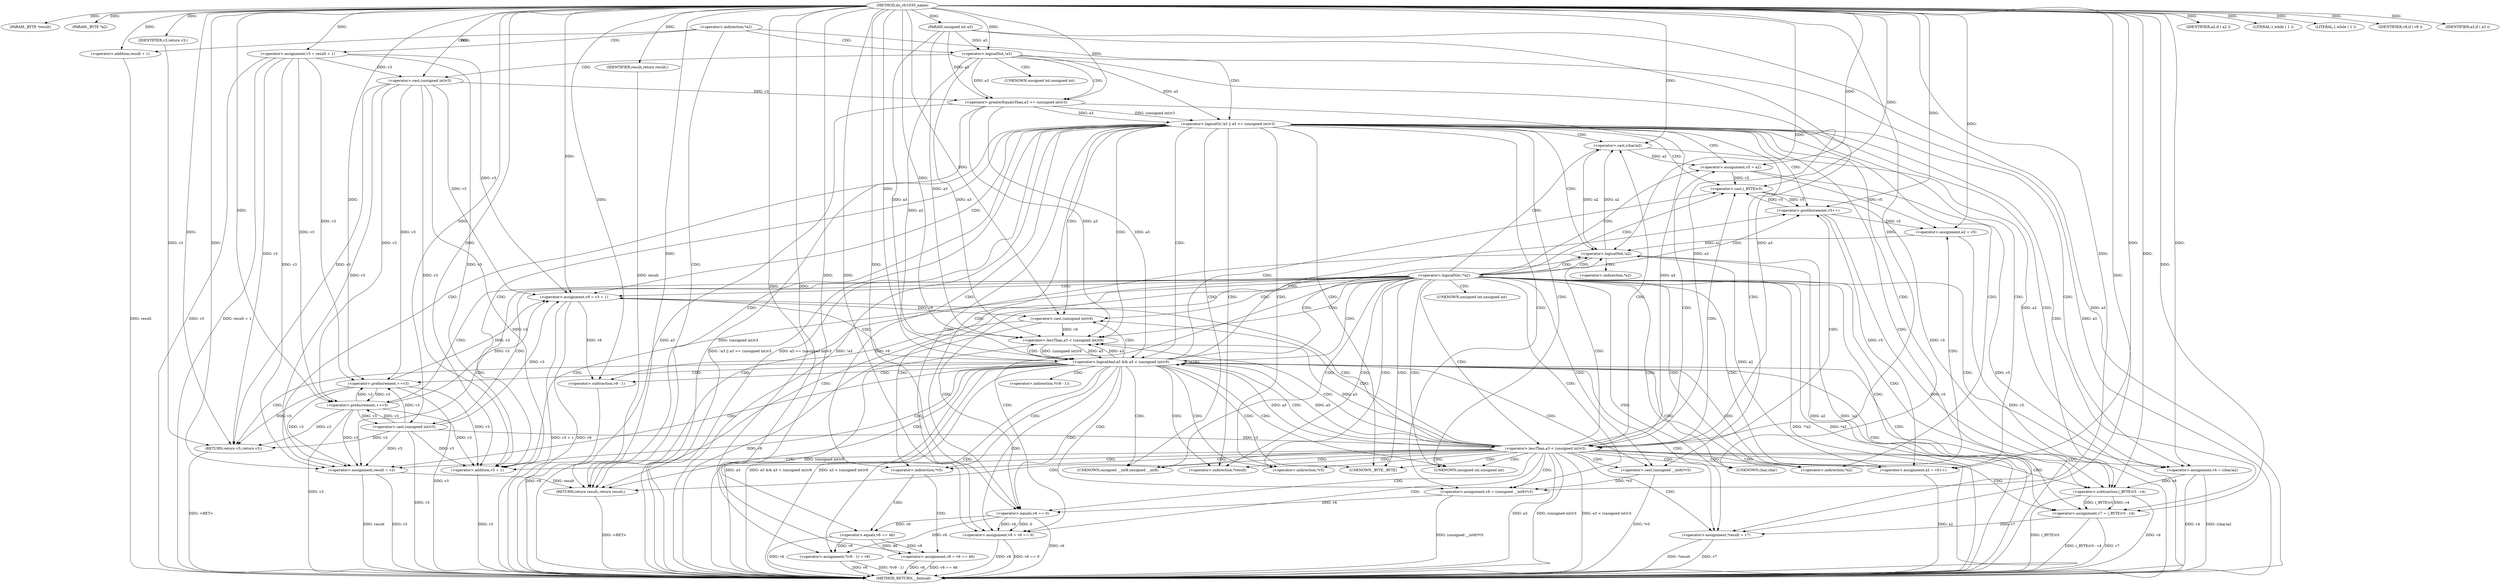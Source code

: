 digraph do_rfc1035_name {  
"1000108" [label = "(METHOD,do_rfc1035_name)" ]
"1000248" [label = "(METHOD_RETURN,__fastcall)" ]
"1000109" [label = "(PARAM,_BYTE *result)" ]
"1000110" [label = "(PARAM,_BYTE *a2)" ]
"1000111" [label = "(PARAM,unsigned int a3)" ]
"1000121" [label = "(IDENTIFIER,a2,if ( a2 ))" ]
"1000127" [label = "(<operator>.assignment,v3 = result + 1)" ]
"1000129" [label = "(<operator>.addition,result + 1)" ]
"1000133" [label = "(<operator>.logicalOr,!a3 || a3 >= (unsigned int)v3)" ]
"1000134" [label = "(<operator>.logicalNot,!a3)" ]
"1000136" [label = "(<operator>.greaterEqualsThan,a3 >= (unsigned int)v3)" ]
"1000138" [label = "(<operator>.cast,(unsigned int)v3)" ]
"1000143" [label = "(LITERAL,1,while ( 1 ))" ]
"1000145" [label = "(<operator>.assignment,v4 = (char)a2)" ]
"1000147" [label = "(<operator>.cast,(char)a2)" ]
"1000150" [label = "(<operator>.assignment,v5 = a2)" ]
"1000154" [label = "(LITERAL,1,while ( 1 ))" ]
"1000156" [label = "(<operator>.assignment,v6 = (unsigned __int8)*v5)" ]
"1000158" [label = "(<operator>.cast,(unsigned __int8)*v5)" ]
"1000162" [label = "(<operator>.assignment,v7 = (_BYTE)v5 - v4)" ]
"1000164" [label = "(<operator>.subtraction,(_BYTE)v5 - v4)" ]
"1000165" [label = "(<operator>.cast,(_BYTE)v5)" ]
"1000169" [label = "(<operator>.assignment,v8 = v6 == 0)" ]
"1000171" [label = "(<operator>.equals,v6 == 0)" ]
"1000177" [label = "(<operator>.assignment,v8 = v6 == 46)" ]
"1000179" [label = "(<operator>.equals,v6 == 46)" ]
"1000182" [label = "(<operator>.assignment,a2 = v5++)" ]
"1000184" [label = "(<operator>.postIncrement,v5++)" ]
"1000187" [label = "(IDENTIFIER,v8,if ( v8 ))" ]
"1000189" [label = "(<operator>.assignment,v9 = v3 + 1)" ]
"1000191" [label = "(<operator>.addition,v3 + 1)" ]
"1000195" [label = "(<operator>.logicalAnd,a3 && a3 < (unsigned int)v9)" ]
"1000197" [label = "(<operator>.lessThan,a3 < (unsigned int)v9)" ]
"1000199" [label = "(<operator>.cast,(unsigned int)v9)" ]
"1000202" [label = "(RETURN,return v3;,return v3;)" ]
"1000203" [label = "(IDENTIFIER,v3,return v3;)" ]
"1000204" [label = "(<operator>.preIncrement,++v3)" ]
"1000206" [label = "(<operator>.assignment,*(v9 - 1) = v6)" ]
"1000208" [label = "(<operator>.subtraction,v9 - 1)" ]
"1000212" [label = "(<operator>.assignment,*result = v7)" ]
"1000219" [label = "(<operator>.assignment,a2 = v5)" ]
"1000222" [label = "(<operator>.assignment,result = v3)" ]
"1000226" [label = "(<operator>.logicalNot,!a2)" ]
"1000230" [label = "(<operator>.logicalNot,!*a2)" ]
"1000234" [label = "(<operator>.preIncrement,++v3)" ]
"1000237" [label = "(IDENTIFIER,a3,if ( a3 ))" ]
"1000240" [label = "(<operator>.lessThan,a3 < (unsigned int)v3)" ]
"1000242" [label = "(<operator>.cast,(unsigned int)v3)" ]
"1000246" [label = "(RETURN,return result;,return result;)" ]
"1000247" [label = "(IDENTIFIER,result,return result;)" ]
"1000124" [label = "(<operator>.indirection,*a2)" ]
"1000139" [label = "(UNKNOWN,unsigned int,unsigned int)" ]
"1000148" [label = "(UNKNOWN,char,char)" ]
"1000159" [label = "(UNKNOWN,unsigned __int8,unsigned __int8)" ]
"1000160" [label = "(<operator>.indirection,*v5)" ]
"1000166" [label = "(UNKNOWN,_BYTE,_BYTE)" ]
"1000175" [label = "(<operator>.indirection,*v5)" ]
"1000200" [label = "(UNKNOWN,unsigned int,unsigned int)" ]
"1000207" [label = "(<operator>.indirection,*(v9 - 1))" ]
"1000213" [label = "(<operator>.indirection,*result)" ]
"1000217" [label = "(<operator>.indirection,*a2)" ]
"1000231" [label = "(<operator>.indirection,*a2)" ]
"1000243" [label = "(UNKNOWN,unsigned int,unsigned int)" ]
  "1000202" -> "1000248"  [ label = "DDG: <RET>"] 
  "1000133" -> "1000248"  [ label = "DDG: a3 >= (unsigned int)v3"] 
  "1000136" -> "1000248"  [ label = "DDG: (unsigned int)v3"] 
  "1000169" -> "1000248"  [ label = "DDG: v8"] 
  "1000230" -> "1000248"  [ label = "DDG: *a2"] 
  "1000127" -> "1000248"  [ label = "DDG: result + 1"] 
  "1000162" -> "1000248"  [ label = "DDG: (_BYTE)v5 - v4"] 
  "1000204" -> "1000248"  [ label = "DDG: v3"] 
  "1000127" -> "1000248"  [ label = "DDG: v3"] 
  "1000189" -> "1000248"  [ label = "DDG: v3 + 1"] 
  "1000197" -> "1000248"  [ label = "DDG: (unsigned int)v9"] 
  "1000162" -> "1000248"  [ label = "DDG: v7"] 
  "1000222" -> "1000248"  [ label = "DDG: result"] 
  "1000242" -> "1000248"  [ label = "DDG: v3"] 
  "1000212" -> "1000248"  [ label = "DDG: *result"] 
  "1000177" -> "1000248"  [ label = "DDG: v8"] 
  "1000230" -> "1000248"  [ label = "DDG: !*a2"] 
  "1000206" -> "1000248"  [ label = "DDG: v6"] 
  "1000219" -> "1000248"  [ label = "DDG: v5"] 
  "1000129" -> "1000248"  [ label = "DDG: result"] 
  "1000136" -> "1000248"  [ label = "DDG: a3"] 
  "1000133" -> "1000248"  [ label = "DDG: !a3"] 
  "1000226" -> "1000248"  [ label = "DDG: a2"] 
  "1000226" -> "1000248"  [ label = "DDG: !a2"] 
  "1000240" -> "1000248"  [ label = "DDG: a3"] 
  "1000182" -> "1000248"  [ label = "DDG: a2"] 
  "1000133" -> "1000248"  [ label = "DDG: !a3 || a3 >= (unsigned int)v3"] 
  "1000222" -> "1000248"  [ label = "DDG: v3"] 
  "1000179" -> "1000248"  [ label = "DDG: v6"] 
  "1000145" -> "1000248"  [ label = "DDG: (char)a2"] 
  "1000156" -> "1000248"  [ label = "DDG: (unsigned __int8)*v5"] 
  "1000189" -> "1000248"  [ label = "DDG: v9"] 
  "1000212" -> "1000248"  [ label = "DDG: v7"] 
  "1000184" -> "1000248"  [ label = "DDG: v5"] 
  "1000206" -> "1000248"  [ label = "DDG: *(v9 - 1)"] 
  "1000169" -> "1000248"  [ label = "DDG: v6 == 0"] 
  "1000208" -> "1000248"  [ label = "DDG: v9"] 
  "1000134" -> "1000248"  [ label = "DDG: a3"] 
  "1000191" -> "1000248"  [ label = "DDG: v3"] 
  "1000199" -> "1000248"  [ label = "DDG: v9"] 
  "1000240" -> "1000248"  [ label = "DDG: (unsigned int)v3"] 
  "1000177" -> "1000248"  [ label = "DDG: v6 == 46"] 
  "1000195" -> "1000248"  [ label = "DDG: a3"] 
  "1000138" -> "1000248"  [ label = "DDG: v3"] 
  "1000158" -> "1000248"  [ label = "DDG: *v5"] 
  "1000111" -> "1000248"  [ label = "DDG: a3"] 
  "1000195" -> "1000248"  [ label = "DDG: a3 && a3 < (unsigned int)v9"] 
  "1000171" -> "1000248"  [ label = "DDG: v6"] 
  "1000195" -> "1000248"  [ label = "DDG: a3 < (unsigned int)v9"] 
  "1000145" -> "1000248"  [ label = "DDG: v4"] 
  "1000240" -> "1000248"  [ label = "DDG: a3 < (unsigned int)v3"] 
  "1000164" -> "1000248"  [ label = "DDG: v4"] 
  "1000164" -> "1000248"  [ label = "DDG: (_BYTE)v5"] 
  "1000234" -> "1000248"  [ label = "DDG: v3"] 
  "1000150" -> "1000248"  [ label = "DDG: v5"] 
  "1000246" -> "1000248"  [ label = "DDG: <RET>"] 
  "1000108" -> "1000109"  [ label = "DDG: "] 
  "1000108" -> "1000110"  [ label = "DDG: "] 
  "1000108" -> "1000111"  [ label = "DDG: "] 
  "1000108" -> "1000121"  [ label = "DDG: "] 
  "1000108" -> "1000127"  [ label = "DDG: "] 
  "1000108" -> "1000129"  [ label = "DDG: "] 
  "1000134" -> "1000133"  [ label = "DDG: a3"] 
  "1000111" -> "1000134"  [ label = "DDG: a3"] 
  "1000108" -> "1000134"  [ label = "DDG: "] 
  "1000136" -> "1000133"  [ label = "DDG: a3"] 
  "1000136" -> "1000133"  [ label = "DDG: (unsigned int)v3"] 
  "1000134" -> "1000136"  [ label = "DDG: a3"] 
  "1000111" -> "1000136"  [ label = "DDG: a3"] 
  "1000108" -> "1000136"  [ label = "DDG: "] 
  "1000138" -> "1000136"  [ label = "DDG: v3"] 
  "1000127" -> "1000138"  [ label = "DDG: v3"] 
  "1000108" -> "1000138"  [ label = "DDG: "] 
  "1000108" -> "1000143"  [ label = "DDG: "] 
  "1000147" -> "1000145"  [ label = "DDG: a2"] 
  "1000108" -> "1000145"  [ label = "DDG: "] 
  "1000226" -> "1000147"  [ label = "DDG: a2"] 
  "1000108" -> "1000147"  [ label = "DDG: "] 
  "1000147" -> "1000150"  [ label = "DDG: a2"] 
  "1000108" -> "1000150"  [ label = "DDG: "] 
  "1000108" -> "1000154"  [ label = "DDG: "] 
  "1000158" -> "1000156"  [ label = "DDG: *v5"] 
  "1000108" -> "1000156"  [ label = "DDG: "] 
  "1000164" -> "1000162"  [ label = "DDG: (_BYTE)v5"] 
  "1000164" -> "1000162"  [ label = "DDG: v4"] 
  "1000108" -> "1000162"  [ label = "DDG: "] 
  "1000165" -> "1000164"  [ label = "DDG: v5"] 
  "1000184" -> "1000165"  [ label = "DDG: v5"] 
  "1000150" -> "1000165"  [ label = "DDG: v5"] 
  "1000108" -> "1000165"  [ label = "DDG: "] 
  "1000145" -> "1000164"  [ label = "DDG: v4"] 
  "1000108" -> "1000164"  [ label = "DDG: "] 
  "1000171" -> "1000169"  [ label = "DDG: v6"] 
  "1000171" -> "1000169"  [ label = "DDG: 0"] 
  "1000108" -> "1000169"  [ label = "DDG: "] 
  "1000156" -> "1000171"  [ label = "DDG: v6"] 
  "1000108" -> "1000171"  [ label = "DDG: "] 
  "1000179" -> "1000177"  [ label = "DDG: v6"] 
  "1000179" -> "1000177"  [ label = "DDG: 46"] 
  "1000108" -> "1000177"  [ label = "DDG: "] 
  "1000171" -> "1000179"  [ label = "DDG: v6"] 
  "1000108" -> "1000179"  [ label = "DDG: "] 
  "1000108" -> "1000182"  [ label = "DDG: "] 
  "1000184" -> "1000182"  [ label = "DDG: v5"] 
  "1000165" -> "1000184"  [ label = "DDG: v5"] 
  "1000108" -> "1000184"  [ label = "DDG: "] 
  "1000108" -> "1000187"  [ label = "DDG: "] 
  "1000242" -> "1000189"  [ label = "DDG: v3"] 
  "1000138" -> "1000189"  [ label = "DDG: v3"] 
  "1000234" -> "1000189"  [ label = "DDG: v3"] 
  "1000204" -> "1000189"  [ label = "DDG: v3"] 
  "1000127" -> "1000189"  [ label = "DDG: v3"] 
  "1000108" -> "1000189"  [ label = "DDG: "] 
  "1000242" -> "1000191"  [ label = "DDG: v3"] 
  "1000138" -> "1000191"  [ label = "DDG: v3"] 
  "1000234" -> "1000191"  [ label = "DDG: v3"] 
  "1000204" -> "1000191"  [ label = "DDG: v3"] 
  "1000127" -> "1000191"  [ label = "DDG: v3"] 
  "1000108" -> "1000191"  [ label = "DDG: "] 
  "1000136" -> "1000195"  [ label = "DDG: a3"] 
  "1000240" -> "1000195"  [ label = "DDG: a3"] 
  "1000197" -> "1000195"  [ label = "DDG: a3"] 
  "1000134" -> "1000195"  [ label = "DDG: a3"] 
  "1000111" -> "1000195"  [ label = "DDG: a3"] 
  "1000108" -> "1000195"  [ label = "DDG: "] 
  "1000197" -> "1000195"  [ label = "DDG: (unsigned int)v9"] 
  "1000136" -> "1000197"  [ label = "DDG: a3"] 
  "1000240" -> "1000197"  [ label = "DDG: a3"] 
  "1000134" -> "1000197"  [ label = "DDG: a3"] 
  "1000195" -> "1000197"  [ label = "DDG: a3"] 
  "1000111" -> "1000197"  [ label = "DDG: a3"] 
  "1000108" -> "1000197"  [ label = "DDG: "] 
  "1000199" -> "1000197"  [ label = "DDG: v9"] 
  "1000189" -> "1000199"  [ label = "DDG: v9"] 
  "1000108" -> "1000199"  [ label = "DDG: "] 
  "1000203" -> "1000202"  [ label = "DDG: v3"] 
  "1000242" -> "1000202"  [ label = "DDG: v3"] 
  "1000138" -> "1000202"  [ label = "DDG: v3"] 
  "1000234" -> "1000202"  [ label = "DDG: v3"] 
  "1000204" -> "1000202"  [ label = "DDG: v3"] 
  "1000127" -> "1000202"  [ label = "DDG: v3"] 
  "1000108" -> "1000202"  [ label = "DDG: "] 
  "1000108" -> "1000203"  [ label = "DDG: "] 
  "1000108" -> "1000204"  [ label = "DDG: "] 
  "1000242" -> "1000204"  [ label = "DDG: v3"] 
  "1000138" -> "1000204"  [ label = "DDG: v3"] 
  "1000234" -> "1000204"  [ label = "DDG: v3"] 
  "1000127" -> "1000204"  [ label = "DDG: v3"] 
  "1000179" -> "1000206"  [ label = "DDG: v6"] 
  "1000171" -> "1000206"  [ label = "DDG: v6"] 
  "1000108" -> "1000206"  [ label = "DDG: "] 
  "1000189" -> "1000208"  [ label = "DDG: v9"] 
  "1000199" -> "1000208"  [ label = "DDG: v9"] 
  "1000108" -> "1000208"  [ label = "DDG: "] 
  "1000162" -> "1000212"  [ label = "DDG: v7"] 
  "1000108" -> "1000212"  [ label = "DDG: "] 
  "1000184" -> "1000219"  [ label = "DDG: v5"] 
  "1000150" -> "1000219"  [ label = "DDG: v5"] 
  "1000108" -> "1000219"  [ label = "DDG: "] 
  "1000242" -> "1000222"  [ label = "DDG: v3"] 
  "1000138" -> "1000222"  [ label = "DDG: v3"] 
  "1000234" -> "1000222"  [ label = "DDG: v3"] 
  "1000204" -> "1000222"  [ label = "DDG: v3"] 
  "1000127" -> "1000222"  [ label = "DDG: v3"] 
  "1000108" -> "1000222"  [ label = "DDG: "] 
  "1000219" -> "1000226"  [ label = "DDG: a2"] 
  "1000182" -> "1000226"  [ label = "DDG: a2"] 
  "1000108" -> "1000226"  [ label = "DDG: "] 
  "1000147" -> "1000226"  [ label = "DDG: a2"] 
  "1000108" -> "1000234"  [ label = "DDG: "] 
  "1000242" -> "1000234"  [ label = "DDG: v3"] 
  "1000138" -> "1000234"  [ label = "DDG: v3"] 
  "1000204" -> "1000234"  [ label = "DDG: v3"] 
  "1000127" -> "1000234"  [ label = "DDG: v3"] 
  "1000108" -> "1000237"  [ label = "DDG: "] 
  "1000136" -> "1000240"  [ label = "DDG: a3"] 
  "1000134" -> "1000240"  [ label = "DDG: a3"] 
  "1000195" -> "1000240"  [ label = "DDG: a3"] 
  "1000111" -> "1000240"  [ label = "DDG: a3"] 
  "1000108" -> "1000240"  [ label = "DDG: "] 
  "1000242" -> "1000240"  [ label = "DDG: v3"] 
  "1000234" -> "1000242"  [ label = "DDG: v3"] 
  "1000108" -> "1000242"  [ label = "DDG: "] 
  "1000247" -> "1000246"  [ label = "DDG: result"] 
  "1000222" -> "1000246"  [ label = "DDG: result"] 
  "1000108" -> "1000246"  [ label = "DDG: "] 
  "1000108" -> "1000247"  [ label = "DDG: "] 
  "1000124" -> "1000246"  [ label = "CDG: "] 
  "1000124" -> "1000127"  [ label = "CDG: "] 
  "1000124" -> "1000134"  [ label = "CDG: "] 
  "1000124" -> "1000133"  [ label = "CDG: "] 
  "1000124" -> "1000129"  [ label = "CDG: "] 
  "1000133" -> "1000246"  [ label = "CDG: "] 
  "1000133" -> "1000150"  [ label = "CDG: "] 
  "1000133" -> "1000148"  [ label = "CDG: "] 
  "1000133" -> "1000147"  [ label = "CDG: "] 
  "1000133" -> "1000145"  [ label = "CDG: "] 
  "1000133" -> "1000175"  [ label = "CDG: "] 
  "1000133" -> "1000171"  [ label = "CDG: "] 
  "1000133" -> "1000169"  [ label = "CDG: "] 
  "1000133" -> "1000166"  [ label = "CDG: "] 
  "1000133" -> "1000165"  [ label = "CDG: "] 
  "1000133" -> "1000164"  [ label = "CDG: "] 
  "1000133" -> "1000162"  [ label = "CDG: "] 
  "1000133" -> "1000184"  [ label = "CDG: "] 
  "1000133" -> "1000182"  [ label = "CDG: "] 
  "1000133" -> "1000222"  [ label = "CDG: "] 
  "1000133" -> "1000217"  [ label = "CDG: "] 
  "1000133" -> "1000213"  [ label = "CDG: "] 
  "1000133" -> "1000212"  [ label = "CDG: "] 
  "1000133" -> "1000226"  [ label = "CDG: "] 
  "1000133" -> "1000160"  [ label = "CDG: "] 
  "1000133" -> "1000159"  [ label = "CDG: "] 
  "1000133" -> "1000158"  [ label = "CDG: "] 
  "1000133" -> "1000156"  [ label = "CDG: "] 
  "1000133" -> "1000191"  [ label = "CDG: "] 
  "1000133" -> "1000189"  [ label = "CDG: "] 
  "1000133" -> "1000195"  [ label = "CDG: "] 
  "1000133" -> "1000200"  [ label = "CDG: "] 
  "1000133" -> "1000199"  [ label = "CDG: "] 
  "1000133" -> "1000197"  [ label = "CDG: "] 
  "1000134" -> "1000139"  [ label = "CDG: "] 
  "1000134" -> "1000138"  [ label = "CDG: "] 
  "1000134" -> "1000136"  [ label = "CDG: "] 
  "1000175" -> "1000179"  [ label = "CDG: "] 
  "1000175" -> "1000177"  [ label = "CDG: "] 
  "1000195" -> "1000208"  [ label = "CDG: "] 
  "1000195" -> "1000207"  [ label = "CDG: "] 
  "1000195" -> "1000206"  [ label = "CDG: "] 
  "1000195" -> "1000204"  [ label = "CDG: "] 
  "1000195" -> "1000202"  [ label = "CDG: "] 
  "1000195" -> "1000175"  [ label = "CDG: "] 
  "1000195" -> "1000171"  [ label = "CDG: "] 
  "1000195" -> "1000169"  [ label = "CDG: "] 
  "1000195" -> "1000166"  [ label = "CDG: "] 
  "1000195" -> "1000165"  [ label = "CDG: "] 
  "1000195" -> "1000164"  [ label = "CDG: "] 
  "1000195" -> "1000162"  [ label = "CDG: "] 
  "1000195" -> "1000184"  [ label = "CDG: "] 
  "1000195" -> "1000182"  [ label = "CDG: "] 
  "1000195" -> "1000222"  [ label = "CDG: "] 
  "1000195" -> "1000217"  [ label = "CDG: "] 
  "1000195" -> "1000213"  [ label = "CDG: "] 
  "1000195" -> "1000212"  [ label = "CDG: "] 
  "1000195" -> "1000226"  [ label = "CDG: "] 
  "1000195" -> "1000160"  [ label = "CDG: "] 
  "1000195" -> "1000159"  [ label = "CDG: "] 
  "1000195" -> "1000158"  [ label = "CDG: "] 
  "1000195" -> "1000156"  [ label = "CDG: "] 
  "1000195" -> "1000191"  [ label = "CDG: "] 
  "1000195" -> "1000189"  [ label = "CDG: "] 
  "1000195" -> "1000195"  [ label = "CDG: "] 
  "1000195" -> "1000246"  [ label = "CDG: "] 
  "1000195" -> "1000200"  [ label = "CDG: "] 
  "1000195" -> "1000199"  [ label = "CDG: "] 
  "1000195" -> "1000197"  [ label = "CDG: "] 
  "1000217" -> "1000219"  [ label = "CDG: "] 
  "1000226" -> "1000231"  [ label = "CDG: "] 
  "1000226" -> "1000230"  [ label = "CDG: "] 
  "1000226" -> "1000246"  [ label = "CDG: "] 
  "1000230" -> "1000234"  [ label = "CDG: "] 
  "1000230" -> "1000246"  [ label = "CDG: "] 
  "1000230" -> "1000240"  [ label = "CDG: "] 
  "1000230" -> "1000243"  [ label = "CDG: "] 
  "1000230" -> "1000242"  [ label = "CDG: "] 
  "1000230" -> "1000150"  [ label = "CDG: "] 
  "1000230" -> "1000148"  [ label = "CDG: "] 
  "1000230" -> "1000147"  [ label = "CDG: "] 
  "1000230" -> "1000145"  [ label = "CDG: "] 
  "1000230" -> "1000175"  [ label = "CDG: "] 
  "1000230" -> "1000171"  [ label = "CDG: "] 
  "1000230" -> "1000169"  [ label = "CDG: "] 
  "1000230" -> "1000166"  [ label = "CDG: "] 
  "1000230" -> "1000165"  [ label = "CDG: "] 
  "1000230" -> "1000164"  [ label = "CDG: "] 
  "1000230" -> "1000162"  [ label = "CDG: "] 
  "1000230" -> "1000184"  [ label = "CDG: "] 
  "1000230" -> "1000182"  [ label = "CDG: "] 
  "1000230" -> "1000222"  [ label = "CDG: "] 
  "1000230" -> "1000217"  [ label = "CDG: "] 
  "1000230" -> "1000213"  [ label = "CDG: "] 
  "1000230" -> "1000212"  [ label = "CDG: "] 
  "1000230" -> "1000226"  [ label = "CDG: "] 
  "1000230" -> "1000160"  [ label = "CDG: "] 
  "1000230" -> "1000159"  [ label = "CDG: "] 
  "1000230" -> "1000158"  [ label = "CDG: "] 
  "1000230" -> "1000156"  [ label = "CDG: "] 
  "1000230" -> "1000191"  [ label = "CDG: "] 
  "1000230" -> "1000189"  [ label = "CDG: "] 
  "1000230" -> "1000195"  [ label = "CDG: "] 
  "1000230" -> "1000200"  [ label = "CDG: "] 
  "1000230" -> "1000199"  [ label = "CDG: "] 
  "1000230" -> "1000197"  [ label = "CDG: "] 
  "1000240" -> "1000246"  [ label = "CDG: "] 
  "1000240" -> "1000150"  [ label = "CDG: "] 
  "1000240" -> "1000148"  [ label = "CDG: "] 
  "1000240" -> "1000147"  [ label = "CDG: "] 
  "1000240" -> "1000145"  [ label = "CDG: "] 
  "1000240" -> "1000175"  [ label = "CDG: "] 
  "1000240" -> "1000171"  [ label = "CDG: "] 
  "1000240" -> "1000169"  [ label = "CDG: "] 
  "1000240" -> "1000166"  [ label = "CDG: "] 
  "1000240" -> "1000165"  [ label = "CDG: "] 
  "1000240" -> "1000164"  [ label = "CDG: "] 
  "1000240" -> "1000162"  [ label = "CDG: "] 
  "1000240" -> "1000184"  [ label = "CDG: "] 
  "1000240" -> "1000182"  [ label = "CDG: "] 
  "1000240" -> "1000222"  [ label = "CDG: "] 
  "1000240" -> "1000217"  [ label = "CDG: "] 
  "1000240" -> "1000213"  [ label = "CDG: "] 
  "1000240" -> "1000212"  [ label = "CDG: "] 
  "1000240" -> "1000226"  [ label = "CDG: "] 
  "1000240" -> "1000160"  [ label = "CDG: "] 
  "1000240" -> "1000159"  [ label = "CDG: "] 
  "1000240" -> "1000158"  [ label = "CDG: "] 
  "1000240" -> "1000156"  [ label = "CDG: "] 
  "1000240" -> "1000191"  [ label = "CDG: "] 
  "1000240" -> "1000189"  [ label = "CDG: "] 
  "1000240" -> "1000195"  [ label = "CDG: "] 
  "1000240" -> "1000200"  [ label = "CDG: "] 
  "1000240" -> "1000199"  [ label = "CDG: "] 
  "1000240" -> "1000197"  [ label = "CDG: "] 
}
